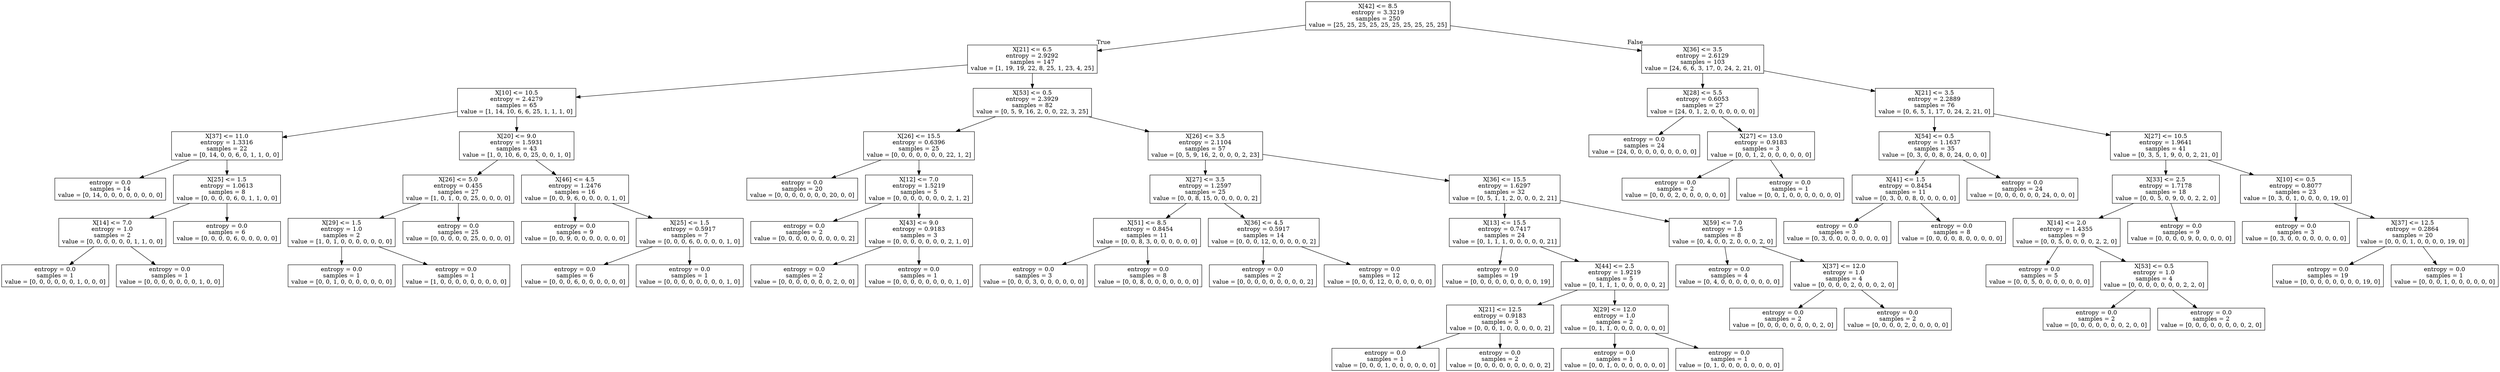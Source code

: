 digraph Tree {
node [shape=box] ;
0 [label="X[42] <= 8.5\nentropy = 3.3219\nsamples = 250\nvalue = [25, 25, 25, 25, 25, 25, 25, 25, 25, 25]"] ;
1 [label="X[21] <= 6.5\nentropy = 2.9292\nsamples = 147\nvalue = [1, 19, 19, 22, 8, 25, 1, 23, 4, 25]"] ;
0 -> 1 [labeldistance=2.5, labelangle=45, headlabel="True"] ;
2 [label="X[10] <= 10.5\nentropy = 2.4279\nsamples = 65\nvalue = [1, 14, 10, 6, 6, 25, 1, 1, 1, 0]"] ;
1 -> 2 ;
3 [label="X[37] <= 11.0\nentropy = 1.3316\nsamples = 22\nvalue = [0, 14, 0, 0, 6, 0, 1, 1, 0, 0]"] ;
2 -> 3 ;
4 [label="entropy = 0.0\nsamples = 14\nvalue = [0, 14, 0, 0, 0, 0, 0, 0, 0, 0]"] ;
3 -> 4 ;
5 [label="X[25] <= 1.5\nentropy = 1.0613\nsamples = 8\nvalue = [0, 0, 0, 0, 6, 0, 1, 1, 0, 0]"] ;
3 -> 5 ;
6 [label="X[14] <= 7.0\nentropy = 1.0\nsamples = 2\nvalue = [0, 0, 0, 0, 0, 0, 1, 1, 0, 0]"] ;
5 -> 6 ;
7 [label="entropy = 0.0\nsamples = 1\nvalue = [0, 0, 0, 0, 0, 0, 1, 0, 0, 0]"] ;
6 -> 7 ;
8 [label="entropy = 0.0\nsamples = 1\nvalue = [0, 0, 0, 0, 0, 0, 0, 1, 0, 0]"] ;
6 -> 8 ;
9 [label="entropy = 0.0\nsamples = 6\nvalue = [0, 0, 0, 0, 6, 0, 0, 0, 0, 0]"] ;
5 -> 9 ;
10 [label="X[20] <= 9.0\nentropy = 1.5931\nsamples = 43\nvalue = [1, 0, 10, 6, 0, 25, 0, 0, 1, 0]"] ;
2 -> 10 ;
11 [label="X[26] <= 5.0\nentropy = 0.455\nsamples = 27\nvalue = [1, 0, 1, 0, 0, 25, 0, 0, 0, 0]"] ;
10 -> 11 ;
12 [label="X[29] <= 1.5\nentropy = 1.0\nsamples = 2\nvalue = [1, 0, 1, 0, 0, 0, 0, 0, 0, 0]"] ;
11 -> 12 ;
13 [label="entropy = 0.0\nsamples = 1\nvalue = [0, 0, 1, 0, 0, 0, 0, 0, 0, 0]"] ;
12 -> 13 ;
14 [label="entropy = 0.0\nsamples = 1\nvalue = [1, 0, 0, 0, 0, 0, 0, 0, 0, 0]"] ;
12 -> 14 ;
15 [label="entropy = 0.0\nsamples = 25\nvalue = [0, 0, 0, 0, 0, 25, 0, 0, 0, 0]"] ;
11 -> 15 ;
16 [label="X[46] <= 4.5\nentropy = 1.2476\nsamples = 16\nvalue = [0, 0, 9, 6, 0, 0, 0, 0, 1, 0]"] ;
10 -> 16 ;
17 [label="entropy = 0.0\nsamples = 9\nvalue = [0, 0, 9, 0, 0, 0, 0, 0, 0, 0]"] ;
16 -> 17 ;
18 [label="X[25] <= 1.5\nentropy = 0.5917\nsamples = 7\nvalue = [0, 0, 0, 6, 0, 0, 0, 0, 1, 0]"] ;
16 -> 18 ;
19 [label="entropy = 0.0\nsamples = 6\nvalue = [0, 0, 0, 6, 0, 0, 0, 0, 0, 0]"] ;
18 -> 19 ;
20 [label="entropy = 0.0\nsamples = 1\nvalue = [0, 0, 0, 0, 0, 0, 0, 0, 1, 0]"] ;
18 -> 20 ;
21 [label="X[53] <= 0.5\nentropy = 2.3929\nsamples = 82\nvalue = [0, 5, 9, 16, 2, 0, 0, 22, 3, 25]"] ;
1 -> 21 ;
22 [label="X[26] <= 15.5\nentropy = 0.6396\nsamples = 25\nvalue = [0, 0, 0, 0, 0, 0, 0, 22, 1, 2]"] ;
21 -> 22 ;
23 [label="entropy = 0.0\nsamples = 20\nvalue = [0, 0, 0, 0, 0, 0, 0, 20, 0, 0]"] ;
22 -> 23 ;
24 [label="X[12] <= 7.0\nentropy = 1.5219\nsamples = 5\nvalue = [0, 0, 0, 0, 0, 0, 0, 2, 1, 2]"] ;
22 -> 24 ;
25 [label="entropy = 0.0\nsamples = 2\nvalue = [0, 0, 0, 0, 0, 0, 0, 0, 0, 2]"] ;
24 -> 25 ;
26 [label="X[43] <= 9.0\nentropy = 0.9183\nsamples = 3\nvalue = [0, 0, 0, 0, 0, 0, 0, 2, 1, 0]"] ;
24 -> 26 ;
27 [label="entropy = 0.0\nsamples = 2\nvalue = [0, 0, 0, 0, 0, 0, 0, 2, 0, 0]"] ;
26 -> 27 ;
28 [label="entropy = 0.0\nsamples = 1\nvalue = [0, 0, 0, 0, 0, 0, 0, 0, 1, 0]"] ;
26 -> 28 ;
29 [label="X[26] <= 3.5\nentropy = 2.1104\nsamples = 57\nvalue = [0, 5, 9, 16, 2, 0, 0, 0, 2, 23]"] ;
21 -> 29 ;
30 [label="X[27] <= 3.5\nentropy = 1.2597\nsamples = 25\nvalue = [0, 0, 8, 15, 0, 0, 0, 0, 0, 2]"] ;
29 -> 30 ;
31 [label="X[51] <= 8.5\nentropy = 0.8454\nsamples = 11\nvalue = [0, 0, 8, 3, 0, 0, 0, 0, 0, 0]"] ;
30 -> 31 ;
32 [label="entropy = 0.0\nsamples = 3\nvalue = [0, 0, 0, 3, 0, 0, 0, 0, 0, 0]"] ;
31 -> 32 ;
33 [label="entropy = 0.0\nsamples = 8\nvalue = [0, 0, 8, 0, 0, 0, 0, 0, 0, 0]"] ;
31 -> 33 ;
34 [label="X[36] <= 4.5\nentropy = 0.5917\nsamples = 14\nvalue = [0, 0, 0, 12, 0, 0, 0, 0, 0, 2]"] ;
30 -> 34 ;
35 [label="entropy = 0.0\nsamples = 2\nvalue = [0, 0, 0, 0, 0, 0, 0, 0, 0, 2]"] ;
34 -> 35 ;
36 [label="entropy = 0.0\nsamples = 12\nvalue = [0, 0, 0, 12, 0, 0, 0, 0, 0, 0]"] ;
34 -> 36 ;
37 [label="X[36] <= 15.5\nentropy = 1.6297\nsamples = 32\nvalue = [0, 5, 1, 1, 2, 0, 0, 0, 2, 21]"] ;
29 -> 37 ;
38 [label="X[13] <= 15.5\nentropy = 0.7417\nsamples = 24\nvalue = [0, 1, 1, 1, 0, 0, 0, 0, 0, 21]"] ;
37 -> 38 ;
39 [label="entropy = 0.0\nsamples = 19\nvalue = [0, 0, 0, 0, 0, 0, 0, 0, 0, 19]"] ;
38 -> 39 ;
40 [label="X[44] <= 2.5\nentropy = 1.9219\nsamples = 5\nvalue = [0, 1, 1, 1, 0, 0, 0, 0, 0, 2]"] ;
38 -> 40 ;
41 [label="X[21] <= 12.5\nentropy = 0.9183\nsamples = 3\nvalue = [0, 0, 0, 1, 0, 0, 0, 0, 0, 2]"] ;
40 -> 41 ;
42 [label="entropy = 0.0\nsamples = 1\nvalue = [0, 0, 0, 1, 0, 0, 0, 0, 0, 0]"] ;
41 -> 42 ;
43 [label="entropy = 0.0\nsamples = 2\nvalue = [0, 0, 0, 0, 0, 0, 0, 0, 0, 2]"] ;
41 -> 43 ;
44 [label="X[29] <= 12.0\nentropy = 1.0\nsamples = 2\nvalue = [0, 1, 1, 0, 0, 0, 0, 0, 0, 0]"] ;
40 -> 44 ;
45 [label="entropy = 0.0\nsamples = 1\nvalue = [0, 0, 1, 0, 0, 0, 0, 0, 0, 0]"] ;
44 -> 45 ;
46 [label="entropy = 0.0\nsamples = 1\nvalue = [0, 1, 0, 0, 0, 0, 0, 0, 0, 0]"] ;
44 -> 46 ;
47 [label="X[59] <= 7.0\nentropy = 1.5\nsamples = 8\nvalue = [0, 4, 0, 0, 2, 0, 0, 0, 2, 0]"] ;
37 -> 47 ;
48 [label="entropy = 0.0\nsamples = 4\nvalue = [0, 4, 0, 0, 0, 0, 0, 0, 0, 0]"] ;
47 -> 48 ;
49 [label="X[37] <= 12.0\nentropy = 1.0\nsamples = 4\nvalue = [0, 0, 0, 0, 2, 0, 0, 0, 2, 0]"] ;
47 -> 49 ;
50 [label="entropy = 0.0\nsamples = 2\nvalue = [0, 0, 0, 0, 0, 0, 0, 0, 2, 0]"] ;
49 -> 50 ;
51 [label="entropy = 0.0\nsamples = 2\nvalue = [0, 0, 0, 0, 2, 0, 0, 0, 0, 0]"] ;
49 -> 51 ;
52 [label="X[36] <= 3.5\nentropy = 2.6129\nsamples = 103\nvalue = [24, 6, 6, 3, 17, 0, 24, 2, 21, 0]"] ;
0 -> 52 [labeldistance=2.5, labelangle=-45, headlabel="False"] ;
53 [label="X[28] <= 5.5\nentropy = 0.6053\nsamples = 27\nvalue = [24, 0, 1, 2, 0, 0, 0, 0, 0, 0]"] ;
52 -> 53 ;
54 [label="entropy = 0.0\nsamples = 24\nvalue = [24, 0, 0, 0, 0, 0, 0, 0, 0, 0]"] ;
53 -> 54 ;
55 [label="X[27] <= 13.0\nentropy = 0.9183\nsamples = 3\nvalue = [0, 0, 1, 2, 0, 0, 0, 0, 0, 0]"] ;
53 -> 55 ;
56 [label="entropy = 0.0\nsamples = 2\nvalue = [0, 0, 0, 2, 0, 0, 0, 0, 0, 0]"] ;
55 -> 56 ;
57 [label="entropy = 0.0\nsamples = 1\nvalue = [0, 0, 1, 0, 0, 0, 0, 0, 0, 0]"] ;
55 -> 57 ;
58 [label="X[21] <= 3.5\nentropy = 2.2889\nsamples = 76\nvalue = [0, 6, 5, 1, 17, 0, 24, 2, 21, 0]"] ;
52 -> 58 ;
59 [label="X[54] <= 0.5\nentropy = 1.1637\nsamples = 35\nvalue = [0, 3, 0, 0, 8, 0, 24, 0, 0, 0]"] ;
58 -> 59 ;
60 [label="X[41] <= 1.5\nentropy = 0.8454\nsamples = 11\nvalue = [0, 3, 0, 0, 8, 0, 0, 0, 0, 0]"] ;
59 -> 60 ;
61 [label="entropy = 0.0\nsamples = 3\nvalue = [0, 3, 0, 0, 0, 0, 0, 0, 0, 0]"] ;
60 -> 61 ;
62 [label="entropy = 0.0\nsamples = 8\nvalue = [0, 0, 0, 0, 8, 0, 0, 0, 0, 0]"] ;
60 -> 62 ;
63 [label="entropy = 0.0\nsamples = 24\nvalue = [0, 0, 0, 0, 0, 0, 24, 0, 0, 0]"] ;
59 -> 63 ;
64 [label="X[27] <= 10.5\nentropy = 1.9641\nsamples = 41\nvalue = [0, 3, 5, 1, 9, 0, 0, 2, 21, 0]"] ;
58 -> 64 ;
65 [label="X[33] <= 2.5\nentropy = 1.7178\nsamples = 18\nvalue = [0, 0, 5, 0, 9, 0, 0, 2, 2, 0]"] ;
64 -> 65 ;
66 [label="X[14] <= 2.0\nentropy = 1.4355\nsamples = 9\nvalue = [0, 0, 5, 0, 0, 0, 0, 2, 2, 0]"] ;
65 -> 66 ;
67 [label="entropy = 0.0\nsamples = 5\nvalue = [0, 0, 5, 0, 0, 0, 0, 0, 0, 0]"] ;
66 -> 67 ;
68 [label="X[53] <= 0.5\nentropy = 1.0\nsamples = 4\nvalue = [0, 0, 0, 0, 0, 0, 0, 2, 2, 0]"] ;
66 -> 68 ;
69 [label="entropy = 0.0\nsamples = 2\nvalue = [0, 0, 0, 0, 0, 0, 0, 2, 0, 0]"] ;
68 -> 69 ;
70 [label="entropy = 0.0\nsamples = 2\nvalue = [0, 0, 0, 0, 0, 0, 0, 0, 2, 0]"] ;
68 -> 70 ;
71 [label="entropy = 0.0\nsamples = 9\nvalue = [0, 0, 0, 0, 9, 0, 0, 0, 0, 0]"] ;
65 -> 71 ;
72 [label="X[10] <= 0.5\nentropy = 0.8077\nsamples = 23\nvalue = [0, 3, 0, 1, 0, 0, 0, 0, 19, 0]"] ;
64 -> 72 ;
73 [label="entropy = 0.0\nsamples = 3\nvalue = [0, 3, 0, 0, 0, 0, 0, 0, 0, 0]"] ;
72 -> 73 ;
74 [label="X[37] <= 12.5\nentropy = 0.2864\nsamples = 20\nvalue = [0, 0, 0, 1, 0, 0, 0, 0, 19, 0]"] ;
72 -> 74 ;
75 [label="entropy = 0.0\nsamples = 19\nvalue = [0, 0, 0, 0, 0, 0, 0, 0, 19, 0]"] ;
74 -> 75 ;
76 [label="entropy = 0.0\nsamples = 1\nvalue = [0, 0, 0, 1, 0, 0, 0, 0, 0, 0]"] ;
74 -> 76 ;
}